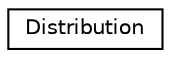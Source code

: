 digraph G
{
  edge [fontname="Helvetica",fontsize="10",labelfontname="Helvetica",labelfontsize="10"];
  node [fontname="Helvetica",fontsize="10",shape=record];
  rankdir=LR;
  Node1 [label="Distribution",height=0.2,width=0.4,color="black", fillcolor="white", style="filled",URL="$class_distribution.html"];
}
